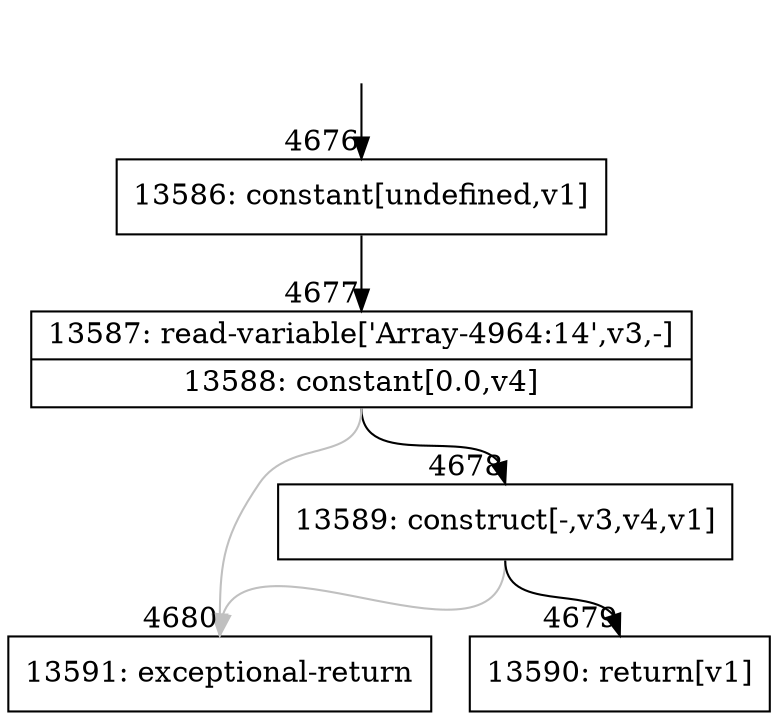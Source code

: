 digraph {
rankdir="TD"
BB_entry311[shape=none,label=""];
BB_entry311 -> BB4676 [tailport=s, headport=n, headlabel="    4676"]
BB4676 [shape=record label="{13586: constant[undefined,v1]}" ] 
BB4676 -> BB4677 [tailport=s, headport=n, headlabel="      4677"]
BB4677 [shape=record label="{13587: read-variable['Array-4964:14',v3,-]|13588: constant[0.0,v4]}" ] 
BB4677 -> BB4678 [tailport=s, headport=n, headlabel="      4678"]
BB4677 -> BB4680 [tailport=s, headport=n, color=gray, headlabel="      4680"]
BB4678 [shape=record label="{13589: construct[-,v3,v4,v1]}" ] 
BB4678 -> BB4679 [tailport=s, headport=n, headlabel="      4679"]
BB4678 -> BB4680 [tailport=s, headport=n, color=gray]
BB4679 [shape=record label="{13590: return[v1]}" ] 
BB4680 [shape=record label="{13591: exceptional-return}" ] 
}

